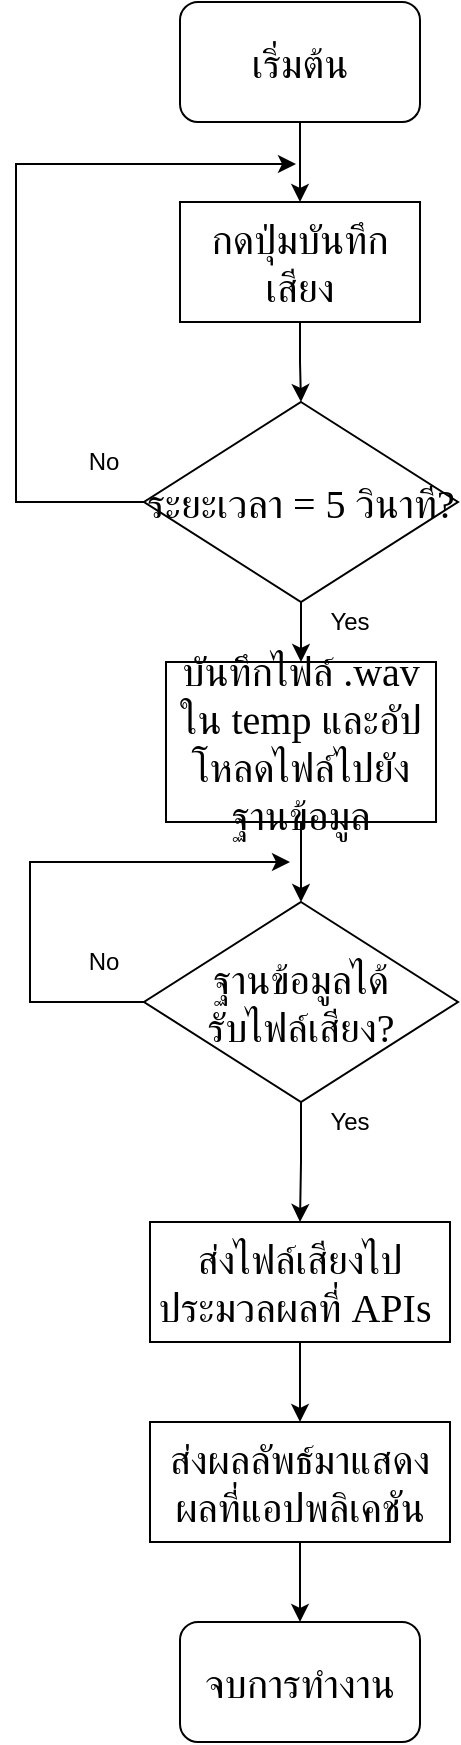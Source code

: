 <mxfile version="13.5.5" type="github">
  <diagram id="esJzJPp7fxd8QKTlcZkE" name="Page-1">
    <mxGraphModel dx="1038" dy="580" grid="1" gridSize="10" guides="1" tooltips="1" connect="1" arrows="1" fold="1" page="1" pageScale="1" pageWidth="827" pageHeight="1169" math="0" shadow="0">
      <root>
        <mxCell id="0" />
        <mxCell id="1" parent="0" />
        <mxCell id="aJgIxPmhOnbDEEiDRD4a-5" style="edgeStyle=orthogonalEdgeStyle;rounded=0;orthogonalLoop=1;jettySize=auto;html=1;exitX=0.5;exitY=1;exitDx=0;exitDy=0;entryX=0.5;entryY=0;entryDx=0;entryDy=0;" parent="1" source="aJgIxPmhOnbDEEiDRD4a-1" target="aJgIxPmhOnbDEEiDRD4a-2" edge="1">
          <mxGeometry relative="1" as="geometry" />
        </mxCell>
        <mxCell id="aJgIxPmhOnbDEEiDRD4a-1" value="&lt;font face=&quot;TH Sarabun New&quot; style=&quot;font-size: 20px&quot;&gt;เริ่มต้น&lt;/font&gt;" style="rounded=1;whiteSpace=wrap;html=1;" parent="1" vertex="1">
          <mxGeometry x="382" y="149" width="120" height="60" as="geometry" />
        </mxCell>
        <mxCell id="aJgIxPmhOnbDEEiDRD4a-7" style="edgeStyle=orthogonalEdgeStyle;rounded=0;orthogonalLoop=1;jettySize=auto;html=1;entryX=0.5;entryY=0;entryDx=0;entryDy=0;" parent="1" source="aJgIxPmhOnbDEEiDRD4a-2" target="aJgIxPmhOnbDEEiDRD4a-4" edge="1">
          <mxGeometry relative="1" as="geometry" />
        </mxCell>
        <mxCell id="aJgIxPmhOnbDEEiDRD4a-2" value="&lt;font face=&quot;TH Sarabun New&quot; style=&quot;font-size: 20px&quot;&gt;กดปุ่มบันทึกเสียง&lt;/font&gt;" style="rounded=0;whiteSpace=wrap;html=1;" parent="1" vertex="1">
          <mxGeometry x="382" y="249" width="120" height="60" as="geometry" />
        </mxCell>
        <mxCell id="aJgIxPmhOnbDEEiDRD4a-11" style="edgeStyle=orthogonalEdgeStyle;rounded=0;orthogonalLoop=1;jettySize=auto;html=1;exitX=0.5;exitY=1;exitDx=0;exitDy=0;entryX=0.5;entryY=0;entryDx=0;entryDy=0;" parent="1" source="aJgIxPmhOnbDEEiDRD4a-4" target="aJgIxPmhOnbDEEiDRD4a-10" edge="1">
          <mxGeometry relative="1" as="geometry" />
        </mxCell>
        <mxCell id="8WB1NMm4-XH6ubSvruFo-1" style="edgeStyle=orthogonalEdgeStyle;rounded=0;orthogonalLoop=1;jettySize=auto;html=1;exitX=0;exitY=0.5;exitDx=0;exitDy=0;" edge="1" parent="1" source="aJgIxPmhOnbDEEiDRD4a-4">
          <mxGeometry relative="1" as="geometry">
            <mxPoint x="440" y="230" as="targetPoint" />
            <Array as="points">
              <mxPoint x="300" y="399" />
              <mxPoint x="300" y="230" />
              <mxPoint x="440" y="230" />
            </Array>
          </mxGeometry>
        </mxCell>
        <mxCell id="aJgIxPmhOnbDEEiDRD4a-4" value="&lt;font face=&quot;TH Sarabun New&quot; style=&quot;font-size: 20px&quot;&gt;ระยะเวลา = 5 วินาที?&lt;/font&gt;" style="rhombus;whiteSpace=wrap;html=1;" parent="1" vertex="1">
          <mxGeometry x="364" y="349" width="157" height="100" as="geometry" />
        </mxCell>
        <mxCell id="aJgIxPmhOnbDEEiDRD4a-9" value="No" style="text;html=1;strokeColor=none;fillColor=none;align=center;verticalAlign=middle;whiteSpace=wrap;rounded=0;" parent="1" vertex="1">
          <mxGeometry x="324" y="369" width="40" height="20" as="geometry" />
        </mxCell>
        <mxCell id="aJgIxPmhOnbDEEiDRD4a-15" style="edgeStyle=orthogonalEdgeStyle;rounded=0;orthogonalLoop=1;jettySize=auto;html=1;exitX=0.5;exitY=1;exitDx=0;exitDy=0;entryX=0.5;entryY=0;entryDx=0;entryDy=0;" parent="1" source="aJgIxPmhOnbDEEiDRD4a-10" target="aJgIxPmhOnbDEEiDRD4a-14" edge="1">
          <mxGeometry relative="1" as="geometry" />
        </mxCell>
        <mxCell id="aJgIxPmhOnbDEEiDRD4a-10" value="&lt;span style=&quot;font-family: &amp;#34;th sarabun new&amp;#34;&quot;&gt;&lt;font style=&quot;font-size: 20px&quot;&gt;บันทึกไฟล์ .wav ใน temp และอัปโหลดไฟล์ไปยังฐานข้อมูล&lt;/font&gt;&lt;/span&gt;" style="rounded=0;whiteSpace=wrap;html=1;" parent="1" vertex="1">
          <mxGeometry x="375" y="479" width="135" height="80" as="geometry" />
        </mxCell>
        <mxCell id="aJgIxPmhOnbDEEiDRD4a-13" value="Yes" style="text;html=1;strokeColor=none;fillColor=none;align=center;verticalAlign=middle;whiteSpace=wrap;rounded=0;" parent="1" vertex="1">
          <mxGeometry x="447" y="449" width="40" height="20" as="geometry" />
        </mxCell>
        <mxCell id="aJgIxPmhOnbDEEiDRD4a-17" style="edgeStyle=orthogonalEdgeStyle;rounded=0;orthogonalLoop=1;jettySize=auto;html=1;exitX=0;exitY=0.5;exitDx=0;exitDy=0;" parent="1" source="aJgIxPmhOnbDEEiDRD4a-14" edge="1">
          <mxGeometry relative="1" as="geometry">
            <mxPoint x="437" y="579" as="targetPoint" />
            <Array as="points">
              <mxPoint x="307" y="649" />
              <mxPoint x="307" y="579" />
            </Array>
          </mxGeometry>
        </mxCell>
        <mxCell id="Vyhp9DC8OZX6Is8qd3nA-2" style="edgeStyle=orthogonalEdgeStyle;rounded=0;orthogonalLoop=1;jettySize=auto;html=1;exitX=0.5;exitY=1;exitDx=0;exitDy=0;entryX=0.5;entryY=0;entryDx=0;entryDy=0;" parent="1" source="aJgIxPmhOnbDEEiDRD4a-14" target="aJgIxPmhOnbDEEiDRD4a-23" edge="1">
          <mxGeometry relative="1" as="geometry" />
        </mxCell>
        <mxCell id="aJgIxPmhOnbDEEiDRD4a-14" value="&lt;font face=&quot;TH Sarabun New&quot; style=&quot;font-size: 20px&quot;&gt;ฐานข้อมูลได้&lt;br&gt;รับไฟล์เสียง?&lt;/font&gt;" style="rhombus;whiteSpace=wrap;html=1;" parent="1" vertex="1">
          <mxGeometry x="364" y="599" width="157" height="100" as="geometry" />
        </mxCell>
        <mxCell id="aJgIxPmhOnbDEEiDRD4a-18" value="No" style="text;html=1;strokeColor=none;fillColor=none;align=center;verticalAlign=middle;whiteSpace=wrap;rounded=0;" parent="1" vertex="1">
          <mxGeometry x="324" y="619" width="40" height="20" as="geometry" />
        </mxCell>
        <mxCell id="aJgIxPmhOnbDEEiDRD4a-22" value="Yes" style="text;html=1;strokeColor=none;fillColor=none;align=center;verticalAlign=middle;whiteSpace=wrap;rounded=0;" parent="1" vertex="1">
          <mxGeometry x="447" y="699" width="40" height="20" as="geometry" />
        </mxCell>
        <mxCell id="aJgIxPmhOnbDEEiDRD4a-29" style="edgeStyle=orthogonalEdgeStyle;rounded=0;orthogonalLoop=1;jettySize=auto;html=1;exitX=0.5;exitY=1;exitDx=0;exitDy=0;entryX=0.5;entryY=0;entryDx=0;entryDy=0;" parent="1" source="aJgIxPmhOnbDEEiDRD4a-23" edge="1">
          <mxGeometry relative="1" as="geometry">
            <mxPoint x="442" y="859" as="targetPoint" />
          </mxGeometry>
        </mxCell>
        <mxCell id="aJgIxPmhOnbDEEiDRD4a-23" value="&lt;font face=&quot;TH Sarabun New&quot; style=&quot;font-size: 20px&quot;&gt;ส่งไฟล์เสียงไป&lt;br&gt;ประมวลผลที่ APIs&amp;nbsp;&lt;/font&gt;" style="rounded=0;whiteSpace=wrap;html=1;" parent="1" vertex="1">
          <mxGeometry x="367" y="759" width="150" height="60" as="geometry" />
        </mxCell>
        <mxCell id="Vyhp9DC8OZX6Is8qd3nA-3" style="edgeStyle=orthogonalEdgeStyle;rounded=0;orthogonalLoop=1;jettySize=auto;html=1;exitX=0.5;exitY=1;exitDx=0;exitDy=0;entryX=0.5;entryY=0;entryDx=0;entryDy=0;" parent="1" source="aJgIxPmhOnbDEEiDRD4a-30" target="aJgIxPmhOnbDEEiDRD4a-32" edge="1">
          <mxGeometry relative="1" as="geometry" />
        </mxCell>
        <mxCell id="aJgIxPmhOnbDEEiDRD4a-30" value="&lt;font face=&quot;TH Sarabun New&quot; style=&quot;font-size: 20px&quot;&gt;ส่งผลลัพธ์มาแสดงผลที่แอปพลิเคชัน&lt;br&gt;&lt;/font&gt;" style="rounded=0;whiteSpace=wrap;html=1;" parent="1" vertex="1">
          <mxGeometry x="367" y="859" width="150" height="60" as="geometry" />
        </mxCell>
        <mxCell id="aJgIxPmhOnbDEEiDRD4a-32" value="&lt;font face=&quot;TH Sarabun New&quot; style=&quot;font-size: 20px&quot;&gt;จบการทำงาน&lt;/font&gt;" style="rounded=1;whiteSpace=wrap;html=1;" parent="1" vertex="1">
          <mxGeometry x="382" y="959" width="120" height="60" as="geometry" />
        </mxCell>
      </root>
    </mxGraphModel>
  </diagram>
</mxfile>
